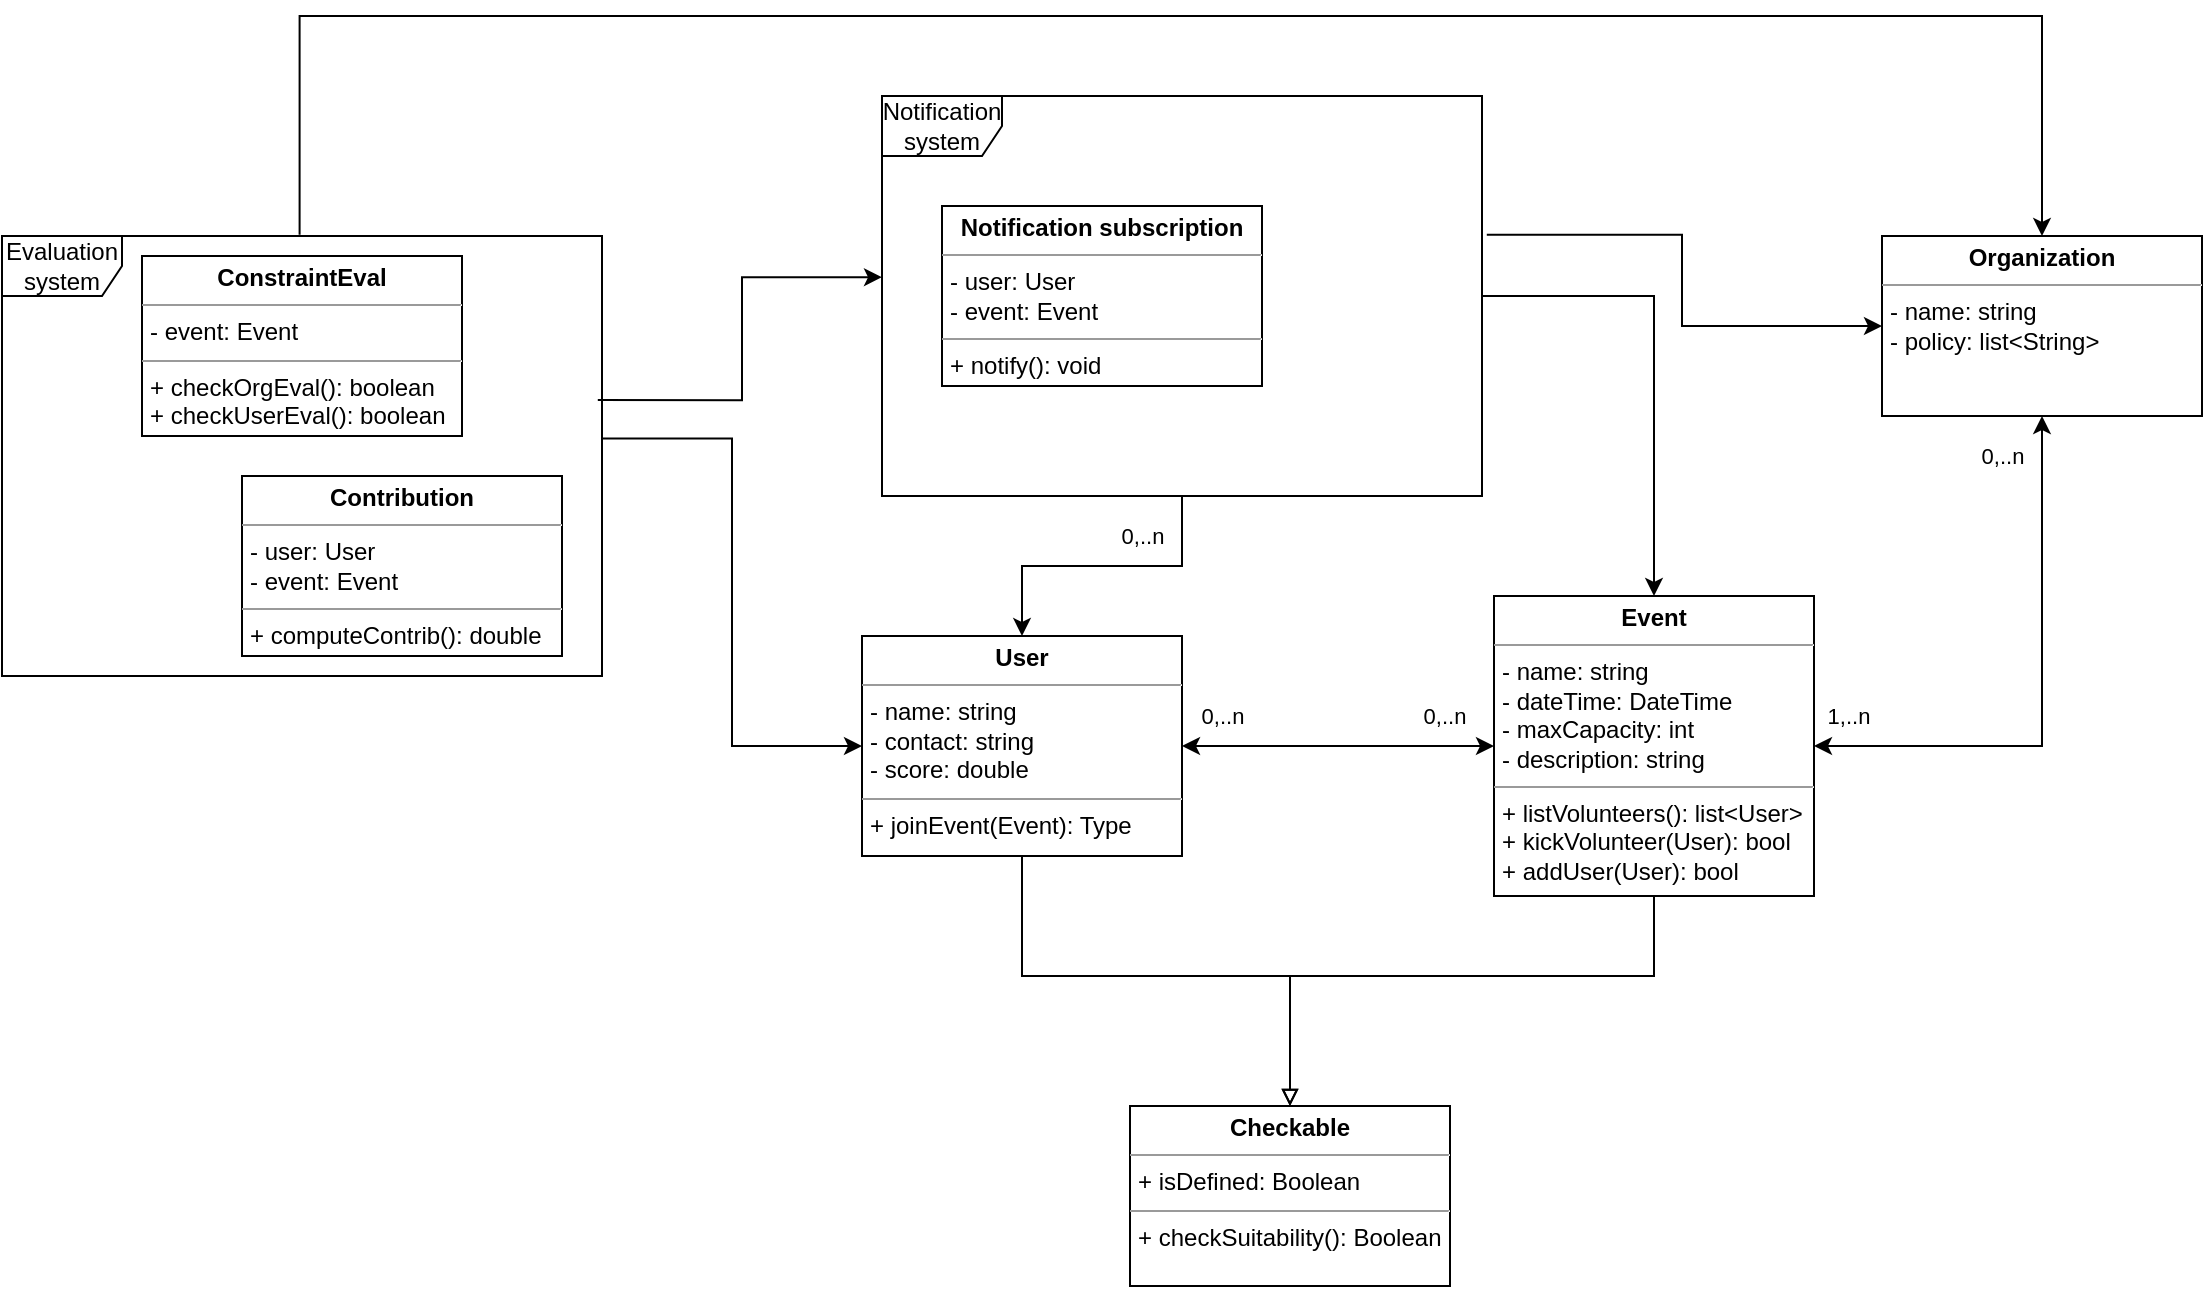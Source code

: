 <mxfile version="21.2.3" type="github">
  <diagram name="Pagina-1" id="J8G7F-VVHmofS4jds_gC">
    <mxGraphModel dx="1669" dy="523" grid="1" gridSize="10" guides="1" tooltips="1" connect="1" arrows="1" fold="1" page="1" pageScale="1" pageWidth="827" pageHeight="1169" math="0" shadow="0">
      <root>
        <mxCell id="0" />
        <mxCell id="1" parent="0" />
        <mxCell id="OPq78O7QUzrDkV6cDNBR-7" style="edgeStyle=orthogonalEdgeStyle;rounded=0;orthogonalLoop=1;jettySize=auto;html=1;exitX=0.5;exitY=1;exitDx=0;exitDy=0;entryX=0.5;entryY=0;entryDx=0;entryDy=0;endArrow=block;endFill=0;" edge="1" parent="1" source="OPq78O7QUzrDkV6cDNBR-1" target="OPq78O7QUzrDkV6cDNBR-6">
          <mxGeometry relative="1" as="geometry">
            <Array as="points">
              <mxPoint x="200" y="520" />
              <mxPoint x="334" y="520" />
            </Array>
          </mxGeometry>
        </mxCell>
        <mxCell id="OPq78O7QUzrDkV6cDNBR-1" value="&lt;p style=&quot;margin:0px;margin-top:4px;text-align:center;&quot;&gt;&lt;b&gt;User&lt;/b&gt;&lt;/p&gt;&lt;hr size=&quot;1&quot;&gt;&lt;p style=&quot;margin:0px;margin-left:4px;&quot;&gt;- name: string&lt;/p&gt;&lt;p style=&quot;margin:0px;margin-left:4px;&quot;&gt;- contact: string&lt;br&gt;&lt;/p&gt;&lt;p style=&quot;margin:0px;margin-left:4px;&quot;&gt;- score: double&lt;br&gt;&lt;/p&gt;&lt;hr size=&quot;1&quot;&gt;&lt;p style=&quot;margin:0px;margin-left:4px;&quot;&gt;+ joinEvent(Event): Type&lt;/p&gt;" style="verticalAlign=top;align=left;overflow=fill;fontSize=12;fontFamily=Helvetica;html=1;whiteSpace=wrap;" vertex="1" parent="1">
          <mxGeometry x="120" y="350" width="160" height="110" as="geometry" />
        </mxCell>
        <mxCell id="OPq78O7QUzrDkV6cDNBR-8" style="edgeStyle=orthogonalEdgeStyle;rounded=0;orthogonalLoop=1;jettySize=auto;html=1;exitX=0.5;exitY=1;exitDx=0;exitDy=0;endArrow=block;endFill=0;" edge="1" parent="1" source="OPq78O7QUzrDkV6cDNBR-2" target="OPq78O7QUzrDkV6cDNBR-6">
          <mxGeometry relative="1" as="geometry">
            <Array as="points">
              <mxPoint x="516" y="520" />
              <mxPoint x="334" y="520" />
            </Array>
          </mxGeometry>
        </mxCell>
        <mxCell id="OPq78O7QUzrDkV6cDNBR-9" style="edgeStyle=orthogonalEdgeStyle;rounded=0;orthogonalLoop=1;jettySize=auto;html=1;exitX=0;exitY=0.5;exitDx=0;exitDy=0;startArrow=classic;startFill=1;" edge="1" parent="1" source="OPq78O7QUzrDkV6cDNBR-2" target="OPq78O7QUzrDkV6cDNBR-1">
          <mxGeometry relative="1" as="geometry" />
        </mxCell>
        <mxCell id="OPq78O7QUzrDkV6cDNBR-10" value="0,..n" style="edgeLabel;html=1;align=center;verticalAlign=middle;resizable=0;points=[];" vertex="1" connectable="0" parent="OPq78O7QUzrDkV6cDNBR-9">
          <mxGeometry x="-0.237" y="-1" relative="1" as="geometry">
            <mxPoint x="34" y="-14" as="offset" />
          </mxGeometry>
        </mxCell>
        <mxCell id="OPq78O7QUzrDkV6cDNBR-26" value="0,..n" style="edgeLabel;html=1;align=center;verticalAlign=middle;resizable=0;points=[];" vertex="1" connectable="0" parent="OPq78O7QUzrDkV6cDNBR-9">
          <mxGeometry x="-0.237" y="-1" relative="1" as="geometry">
            <mxPoint x="-77" y="-14" as="offset" />
          </mxGeometry>
        </mxCell>
        <mxCell id="OPq78O7QUzrDkV6cDNBR-27" value="0,..n" style="edgeLabel;html=1;align=center;verticalAlign=middle;resizable=0;points=[];" vertex="1" connectable="0" parent="OPq78O7QUzrDkV6cDNBR-9">
          <mxGeometry x="-0.237" y="-1" relative="1" as="geometry">
            <mxPoint x="-117" y="-104" as="offset" />
          </mxGeometry>
        </mxCell>
        <mxCell id="OPq78O7QUzrDkV6cDNBR-28" style="edgeStyle=orthogonalEdgeStyle;rounded=0;orthogonalLoop=1;jettySize=auto;html=1;exitX=1;exitY=0.5;exitDx=0;exitDy=0;entryX=0.5;entryY=1;entryDx=0;entryDy=0;startArrow=classic;startFill=1;" edge="1" parent="1" source="OPq78O7QUzrDkV6cDNBR-2" target="OPq78O7QUzrDkV6cDNBR-11">
          <mxGeometry relative="1" as="geometry" />
        </mxCell>
        <mxCell id="OPq78O7QUzrDkV6cDNBR-29" value="1,..n" style="edgeLabel;html=1;align=center;verticalAlign=middle;resizable=0;points=[];" vertex="1" connectable="0" parent="OPq78O7QUzrDkV6cDNBR-28">
          <mxGeometry x="-0.878" y="2" relative="1" as="geometry">
            <mxPoint y="-13" as="offset" />
          </mxGeometry>
        </mxCell>
        <mxCell id="OPq78O7QUzrDkV6cDNBR-30" value="0,..n" style="edgeLabel;html=1;align=center;verticalAlign=middle;resizable=0;points=[];" vertex="1" connectable="0" parent="OPq78O7QUzrDkV6cDNBR-28">
          <mxGeometry x="-0.878" y="2" relative="1" as="geometry">
            <mxPoint x="77" y="-143" as="offset" />
          </mxGeometry>
        </mxCell>
        <mxCell id="OPq78O7QUzrDkV6cDNBR-2" value="&lt;p style=&quot;margin:0px;margin-top:4px;text-align:center;&quot;&gt;&lt;b&gt;Event&lt;/b&gt;&lt;/p&gt;&lt;hr size=&quot;1&quot;&gt;&lt;p style=&quot;margin:0px;margin-left:4px;&quot;&gt;- name: string&lt;/p&gt;&lt;p style=&quot;margin:0px;margin-left:4px;&quot;&gt;- dateTime: DateTime&lt;br&gt;&lt;/p&gt;&lt;p style=&quot;margin:0px;margin-left:4px;&quot;&gt;- maxCapacity: int&lt;br&gt;&lt;/p&gt;&lt;p style=&quot;margin:0px;margin-left:4px;&quot;&gt;- description: string&lt;/p&gt;&lt;hr size=&quot;1&quot;&gt;&lt;p style=&quot;margin:0px;margin-left:4px;&quot;&gt;+ listVolunteers(): list&amp;lt;User&amp;gt;&lt;/p&gt;&lt;p style=&quot;margin:0px;margin-left:4px;&quot;&gt;+ kickVolunteer(User): bool&lt;/p&gt;&lt;p style=&quot;margin:0px;margin-left:4px;&quot;&gt;+ addUser(User): bool&lt;/p&gt;" style="verticalAlign=top;align=left;overflow=fill;fontSize=12;fontFamily=Helvetica;html=1;whiteSpace=wrap;" vertex="1" parent="1">
          <mxGeometry x="436" y="330" width="160" height="150" as="geometry" />
        </mxCell>
        <mxCell id="OPq78O7QUzrDkV6cDNBR-6" value="&lt;p style=&quot;margin:0px;margin-top:4px;text-align:center;&quot;&gt;&lt;b&gt;Checkable&lt;/b&gt;&lt;/p&gt;&lt;hr size=&quot;1&quot;&gt;&lt;p style=&quot;margin:0px;margin-left:4px;&quot;&gt;+ isDefined: Boolean&lt;/p&gt;&lt;hr size=&quot;1&quot;&gt;&lt;p style=&quot;margin:0px;margin-left:4px;&quot;&gt;+ checkSuitability(): Boolean&lt;/p&gt;" style="verticalAlign=top;align=left;overflow=fill;fontSize=12;fontFamily=Helvetica;html=1;whiteSpace=wrap;" vertex="1" parent="1">
          <mxGeometry x="254" y="585" width="160" height="90" as="geometry" />
        </mxCell>
        <mxCell id="OPq78O7QUzrDkV6cDNBR-11" value="&lt;p style=&quot;margin:0px;margin-top:4px;text-align:center;&quot;&gt;&lt;b&gt;Organization&lt;/b&gt;&lt;/p&gt;&lt;hr size=&quot;1&quot;&gt;&lt;p style=&quot;margin:0px;margin-left:4px;&quot;&gt;- name: string&lt;/p&gt;&lt;p style=&quot;margin:0px;margin-left:4px;&quot;&gt;- policy: list&amp;lt;String&amp;gt;&lt;/p&gt;" style="verticalAlign=top;align=left;overflow=fill;fontSize=12;fontFamily=Helvetica;html=1;whiteSpace=wrap;" vertex="1" parent="1">
          <mxGeometry x="630" y="150" width="160" height="90" as="geometry" />
        </mxCell>
        <mxCell id="OPq78O7QUzrDkV6cDNBR-13" value="" style="edgeStyle=orthogonalEdgeStyle;rounded=0;orthogonalLoop=1;jettySize=auto;html=1;" edge="1" parent="1" source="OPq78O7QUzrDkV6cDNBR-12" target="OPq78O7QUzrDkV6cDNBR-1">
          <mxGeometry relative="1" as="geometry" />
        </mxCell>
        <mxCell id="OPq78O7QUzrDkV6cDNBR-15" value="" style="edgeStyle=orthogonalEdgeStyle;rounded=0;orthogonalLoop=1;jettySize=auto;html=1;entryX=0.5;entryY=0;entryDx=0;entryDy=0;" edge="1" parent="1" source="OPq78O7QUzrDkV6cDNBR-12" target="OPq78O7QUzrDkV6cDNBR-2">
          <mxGeometry relative="1" as="geometry">
            <mxPoint x="476" y="200" as="targetPoint" />
          </mxGeometry>
        </mxCell>
        <mxCell id="OPq78O7QUzrDkV6cDNBR-17" value="" style="edgeStyle=orthogonalEdgeStyle;rounded=0;orthogonalLoop=1;jettySize=auto;html=1;entryX=0;entryY=0.5;entryDx=0;entryDy=0;exitX=1.008;exitY=0.347;exitDx=0;exitDy=0;exitPerimeter=0;" edge="1" parent="1" source="OPq78O7QUzrDkV6cDNBR-12" target="OPq78O7QUzrDkV6cDNBR-11">
          <mxGeometry relative="1" as="geometry">
            <mxPoint x="600" y="180" as="targetPoint" />
          </mxGeometry>
        </mxCell>
        <mxCell id="OPq78O7QUzrDkV6cDNBR-12" value="Notification system" style="shape=umlFrame;whiteSpace=wrap;html=1;pointerEvents=0;" vertex="1" parent="1">
          <mxGeometry x="130" y="80" width="300" height="200" as="geometry" />
        </mxCell>
        <mxCell id="OPq78O7QUzrDkV6cDNBR-18" value="Evaluation&lt;br&gt;system" style="shape=umlFrame;whiteSpace=wrap;html=1;pointerEvents=0;" vertex="1" parent="1">
          <mxGeometry x="-310" y="150" width="300" height="220" as="geometry" />
        </mxCell>
        <mxCell id="OPq78O7QUzrDkV6cDNBR-19" value="" style="edgeStyle=orthogonalEdgeStyle;rounded=0;orthogonalLoop=1;jettySize=auto;html=1;exitX=1;exitY=0.46;exitDx=0;exitDy=0;exitPerimeter=0;entryX=0;entryY=0.5;entryDx=0;entryDy=0;" edge="1" parent="1" source="OPq78O7QUzrDkV6cDNBR-18" target="OPq78O7QUzrDkV6cDNBR-1">
          <mxGeometry relative="1" as="geometry">
            <mxPoint x="290" y="290" as="sourcePoint" />
            <mxPoint x="210" y="360" as="targetPoint" />
          </mxGeometry>
        </mxCell>
        <mxCell id="OPq78O7QUzrDkV6cDNBR-20" value="" style="edgeStyle=orthogonalEdgeStyle;rounded=0;orthogonalLoop=1;jettySize=auto;html=1;exitX=0.993;exitY=0.373;exitDx=0;exitDy=0;exitPerimeter=0;entryX=0;entryY=0.453;entryDx=0;entryDy=0;entryPerimeter=0;" edge="1" parent="1" source="OPq78O7QUzrDkV6cDNBR-18" target="OPq78O7QUzrDkV6cDNBR-12">
          <mxGeometry relative="1" as="geometry">
            <mxPoint y="272" as="sourcePoint" />
            <mxPoint x="130" y="405" as="targetPoint" />
          </mxGeometry>
        </mxCell>
        <mxCell id="OPq78O7QUzrDkV6cDNBR-21" value="&lt;p style=&quot;margin:0px;margin-top:4px;text-align:center;&quot;&gt;&lt;b&gt;Notification subscription&lt;/b&gt;&lt;/p&gt;&lt;hr size=&quot;1&quot;&gt;&lt;p style=&quot;margin:0px;margin-left:4px;&quot;&gt;- user: User&lt;/p&gt;&lt;p style=&quot;margin:0px;margin-left:4px;&quot;&gt;- event: Event&lt;br&gt;&lt;/p&gt;&lt;hr size=&quot;1&quot;&gt;&lt;p style=&quot;margin:0px;margin-left:4px;&quot;&gt;+ notify(): void&lt;/p&gt;" style="verticalAlign=top;align=left;overflow=fill;fontSize=12;fontFamily=Helvetica;html=1;whiteSpace=wrap;" vertex="1" parent="1">
          <mxGeometry x="160" y="135" width="160" height="90" as="geometry" />
        </mxCell>
        <mxCell id="OPq78O7QUzrDkV6cDNBR-22" value="&lt;p style=&quot;margin:0px;margin-top:4px;text-align:center;&quot;&gt;&lt;b&gt;Contribution&lt;/b&gt;&lt;/p&gt;&lt;hr size=&quot;1&quot;&gt;&lt;p style=&quot;margin:0px;margin-left:4px;&quot;&gt;- user: User&lt;/p&gt;&lt;p style=&quot;margin:0px;margin-left:4px;&quot;&gt;- event: Event&lt;/p&gt;&lt;hr size=&quot;1&quot;&gt;&lt;p style=&quot;margin:0px;margin-left:4px;&quot;&gt;+ computeContrib(): double&lt;/p&gt;" style="verticalAlign=top;align=left;overflow=fill;fontSize=12;fontFamily=Helvetica;html=1;whiteSpace=wrap;" vertex="1" parent="1">
          <mxGeometry x="-190" y="270" width="160" height="90" as="geometry" />
        </mxCell>
        <mxCell id="OPq78O7QUzrDkV6cDNBR-23" value="" style="edgeStyle=orthogonalEdgeStyle;rounded=0;orthogonalLoop=1;jettySize=auto;html=1;exitX=0.496;exitY=-0.003;exitDx=0;exitDy=0;exitPerimeter=0;entryX=0.5;entryY=0;entryDx=0;entryDy=0;" edge="1" parent="1" source="OPq78O7QUzrDkV6cDNBR-18" target="OPq78O7QUzrDkV6cDNBR-11">
          <mxGeometry relative="1" as="geometry">
            <mxPoint x="-2" y="255" as="sourcePoint" />
            <mxPoint x="140" y="181" as="targetPoint" />
            <Array as="points">
              <mxPoint x="-161" y="40" />
              <mxPoint x="710" y="40" />
            </Array>
          </mxGeometry>
        </mxCell>
        <mxCell id="OPq78O7QUzrDkV6cDNBR-24" value="&lt;p style=&quot;margin:0px;margin-top:4px;text-align:center;&quot;&gt;&lt;b&gt;ConstraintEval&lt;/b&gt;&lt;/p&gt;&lt;hr size=&quot;1&quot;&gt;&lt;p style=&quot;margin:0px;margin-left:4px;&quot;&gt;&lt;span style=&quot;background-color: initial;&quot;&gt;- event: Event&lt;/span&gt;&lt;br&gt;&lt;/p&gt;&lt;hr size=&quot;1&quot;&gt;&lt;p style=&quot;margin:0px;margin-left:4px;&quot;&gt;+ checkOrgEval(): boolean&lt;/p&gt;&lt;p style=&quot;margin:0px;margin-left:4px;&quot;&gt;+ checkUserEval(): boolean&lt;/p&gt;" style="verticalAlign=top;align=left;overflow=fill;fontSize=12;fontFamily=Helvetica;html=1;whiteSpace=wrap;" vertex="1" parent="1">
          <mxGeometry x="-240" y="160" width="160" height="90" as="geometry" />
        </mxCell>
      </root>
    </mxGraphModel>
  </diagram>
</mxfile>
